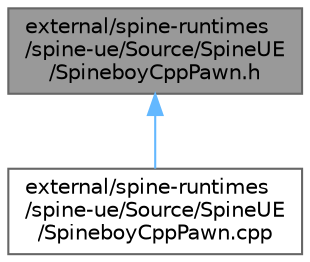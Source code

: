 digraph "external/spine-runtimes/spine-ue/Source/SpineUE/SpineboyCppPawn.h"
{
 // LATEX_PDF_SIZE
  bgcolor="transparent";
  edge [fontname=Helvetica,fontsize=10,labelfontname=Helvetica,labelfontsize=10];
  node [fontname=Helvetica,fontsize=10,shape=box,height=0.2,width=0.4];
  Node1 [id="Node000001",label="external/spine-runtimes\l/spine-ue/Source/SpineUE\l/SpineboyCppPawn.h",height=0.2,width=0.4,color="gray40", fillcolor="grey60", style="filled", fontcolor="black",tooltip=" "];
  Node1 -> Node2 [id="edge2_Node000001_Node000002",dir="back",color="steelblue1",style="solid",tooltip=" "];
  Node2 [id="Node000002",label="external/spine-runtimes\l/spine-ue/Source/SpineUE\l/SpineboyCppPawn.cpp",height=0.2,width=0.4,color="grey40", fillcolor="white", style="filled",URL="$_spineboy_cpp_pawn_8cpp.html",tooltip=" "];
}
